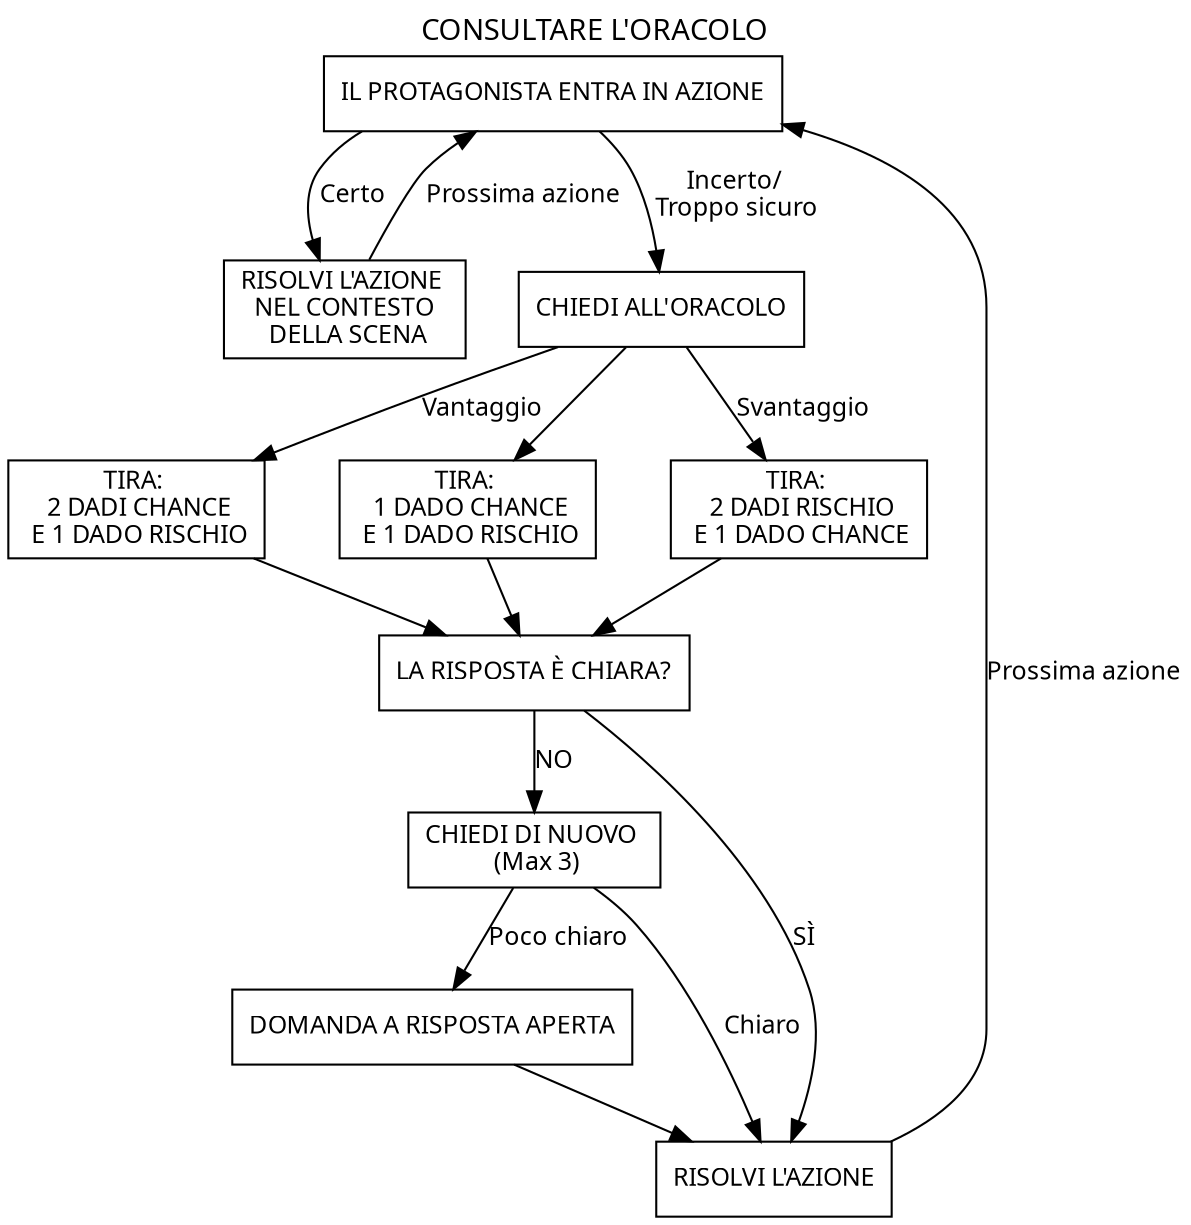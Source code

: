 digraph consultare_oracolo {
    label = "CONSULTARE L'ORACOLO";
    labelloc="t";
    fontname="Takota";
    node [shape="rect", style = "", 
    fontname="Takota", fontsize=12];
    edge [shape="rect", fontname="Takota", fontsize=12];
    //splines=false;

    id1[label = "IL PROTAGONISTA ENTRA IN AZIONE"];
    id2[label = "RISOLVI L'AZIONE \n NEL CONTESTO \n DELLA SCENA"];
    id3[label = "CHIEDI ALL'ORACOLO"];
    id4[label = "TIRA: \n  2 DADI CHANCE \n E 1 DADO RISCHIO"];
    id5[label = "TIRA: \n  2 DADI RISCHIO \n E 1 DADO CHANCE"];
    id6[label = "TIRA: \n  1 DADO CHANCE \n E 1 DADO RISCHIO"];
    id7[label = "LA RISPOSTA È CHIARA?"];
    id8[label = "RISOLVI L'AZIONE"];
    id9[label = "CHIEDI DI NUOVO \n (Max 3)"];
    id10[label = "DOMANDA A RISPOSTA APERTA"];

    id1 -> id2 [label = "Certo"] ;
    id2 -> id1 [label = "Prossima azione"];
    id1 -> id3 [label = "Incerto/\n Troppo sicuro"];
    id3 -> id4 [label = "Vantaggio"];
    {rank=same;id4 -> id6 -> id5 [style="invis"]};
    id3 -> id6;
    id3 -> id5 [label = "Svantaggio"];
    id4, id6, id5 -> id7;
    id7 -> id8 [label = "SÌ"] ;
    id7 -> id9 [label = "NO"];
    id9 -> id8 [label = "Chiaro"];
    id9 -> id10 [label = "Poco chiaro"];
    id10 -> id8;
    id8 -> id1 [label="Prossima azione"];
}